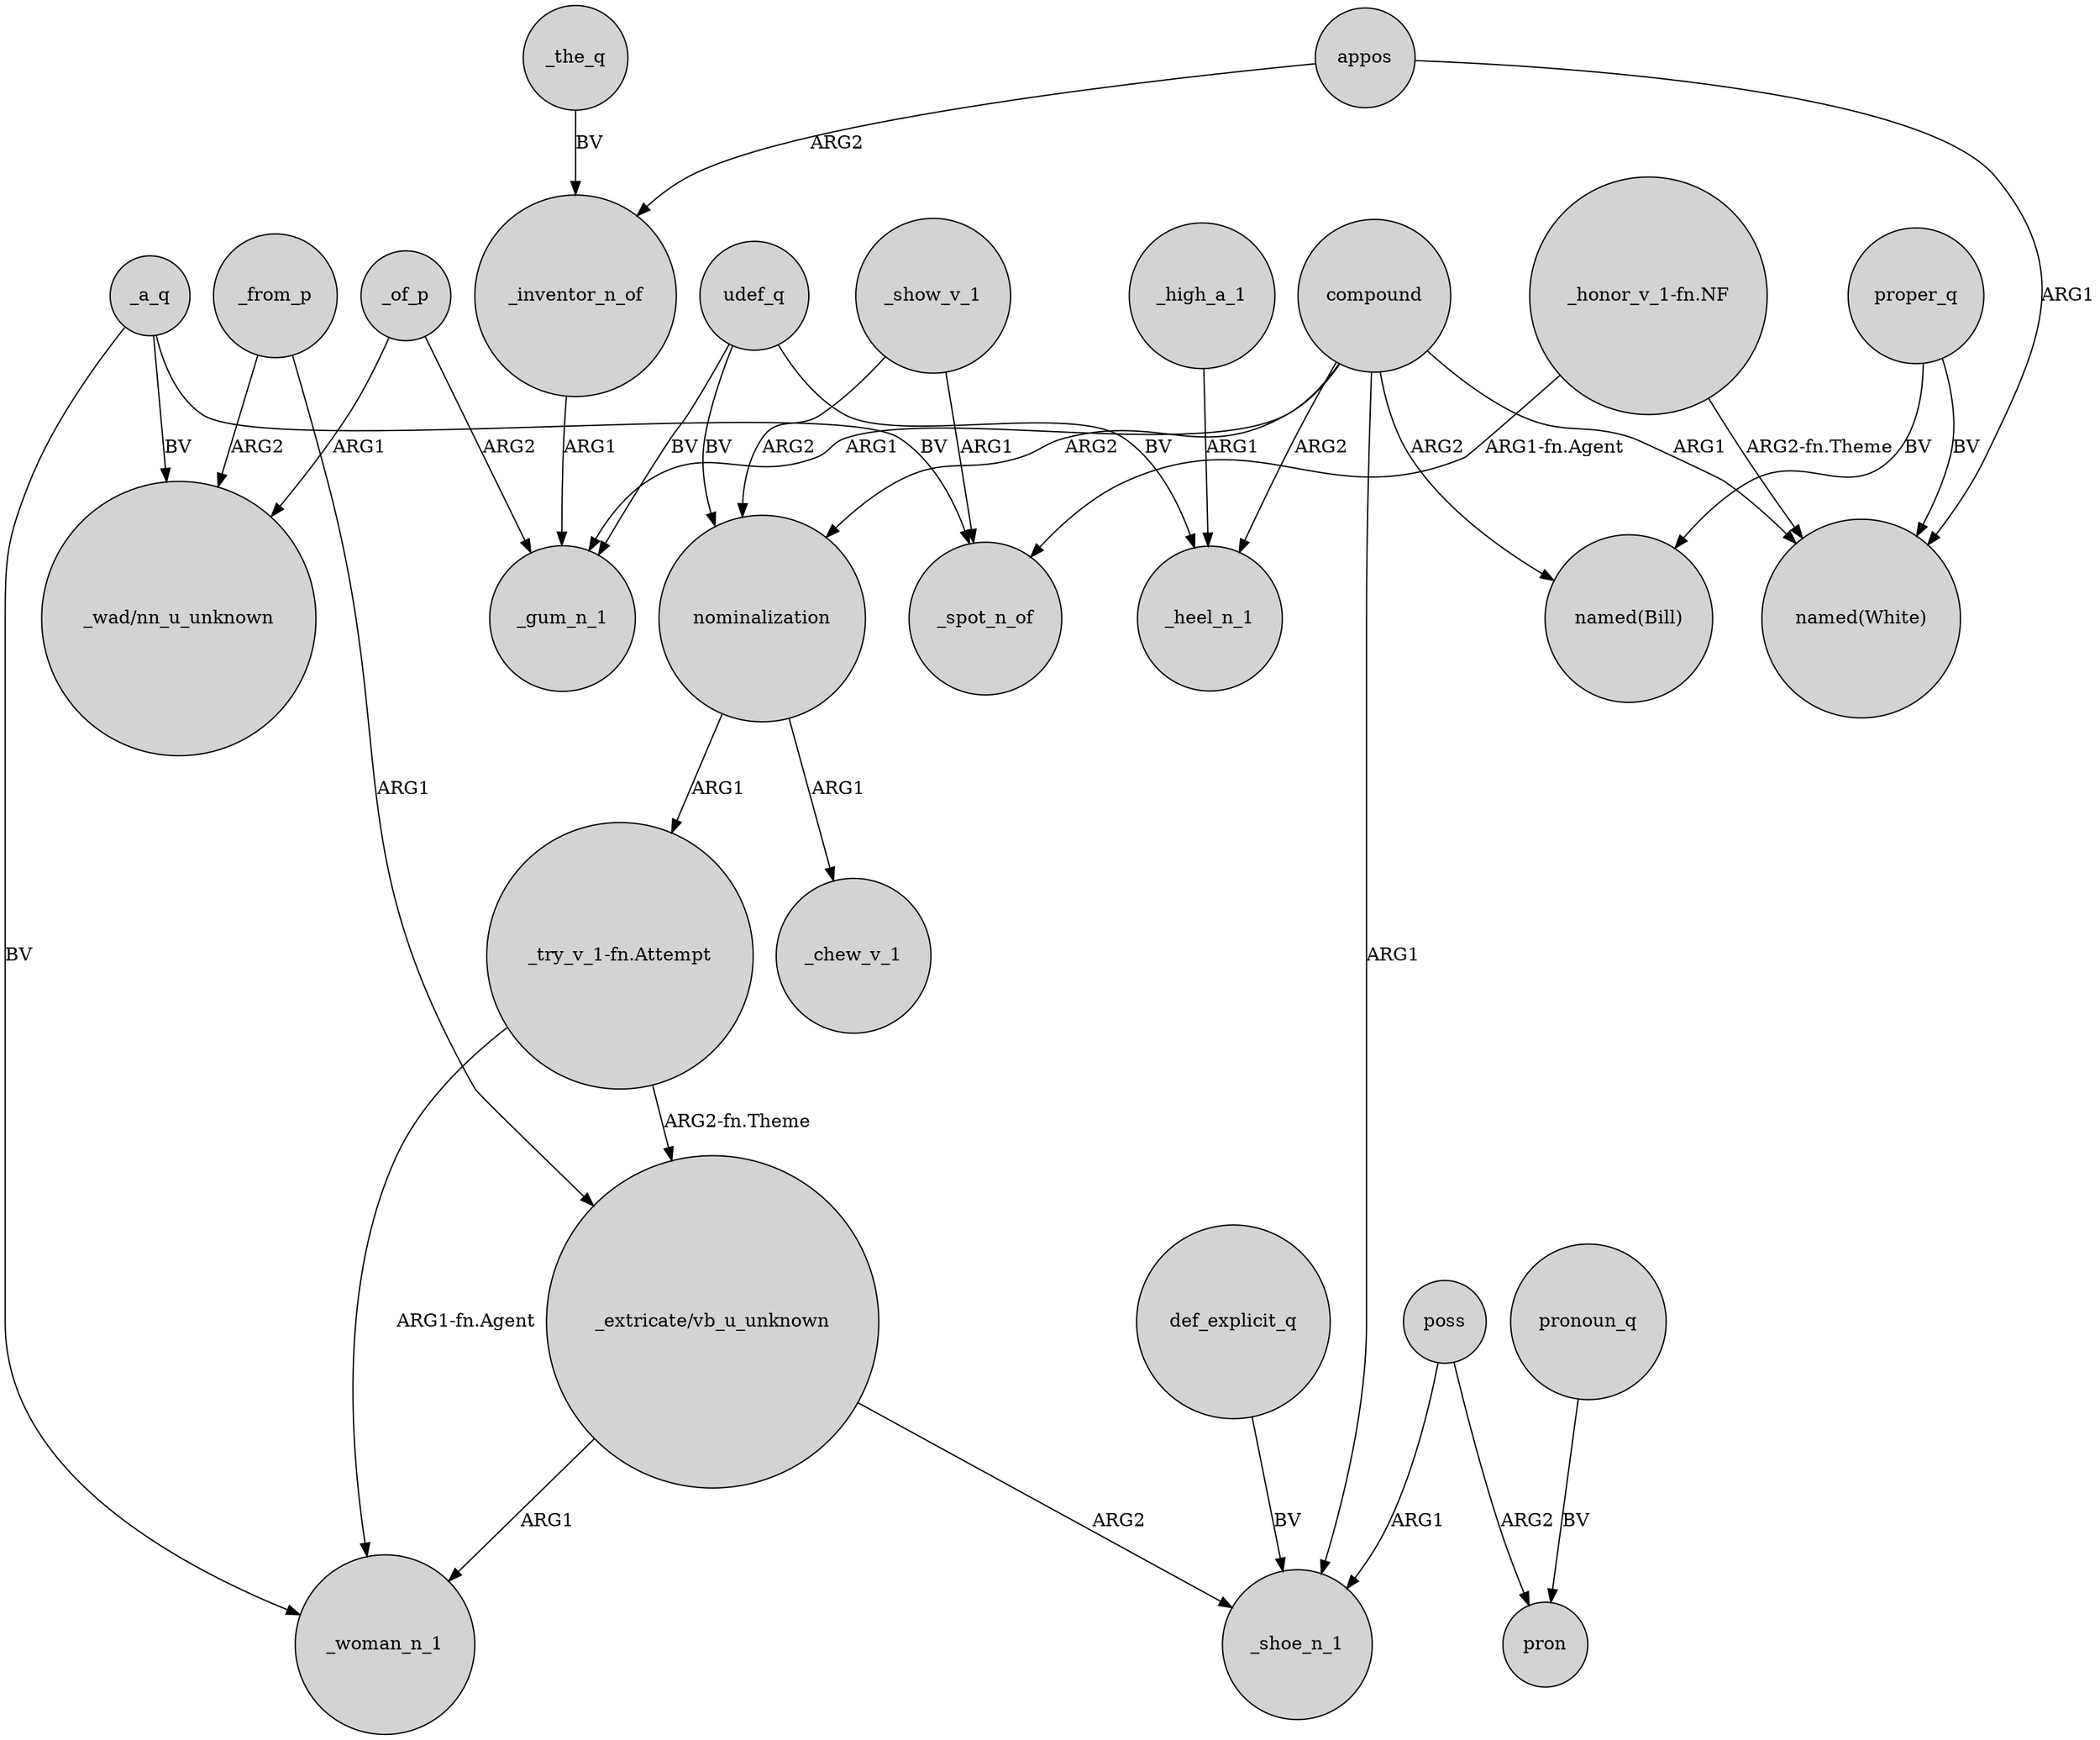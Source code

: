 digraph {
	node [shape=circle style=filled]
	"_extricate/vb_u_unknown" -> _shoe_n_1 [label=ARG2]
	compound -> _gum_n_1 [label=ARG1]
	_a_q -> "_wad/nn_u_unknown" [label=BV]
	poss -> pron [label=ARG2]
	"_extricate/vb_u_unknown" -> _woman_n_1 [label=ARG1]
	_of_p -> _gum_n_1 [label=ARG2]
	_from_p -> "_wad/nn_u_unknown" [label=ARG2]
	udef_q -> _heel_n_1 [label=BV]
	proper_q -> "named(Bill)" [label=BV]
	poss -> _shoe_n_1 [label=ARG1]
	appos -> _inventor_n_of [label=ARG2]
	appos -> "named(White)" [label=ARG1]
	compound -> _heel_n_1 [label=ARG2]
	_from_p -> "_extricate/vb_u_unknown" [label=ARG1]
	compound -> nominalization [label=ARG2]
	_inventor_n_of -> _gum_n_1 [label=ARG1]
	proper_q -> "named(White)" [label=BV]
	pronoun_q -> pron [label=BV]
	_high_a_1 -> _heel_n_1 [label=ARG1]
	def_explicit_q -> _shoe_n_1 [label=BV]
	_a_q -> _spot_n_of [label=BV]
	"_honor_v_1-fn.NF" -> _spot_n_of [label="ARG1-fn.Agent"]
	"_try_v_1-fn.Attempt" -> "_extricate/vb_u_unknown" [label="ARG2-fn.Theme"]
	udef_q -> nominalization [label=BV]
	_show_v_1 -> _spot_n_of [label=ARG1]
	compound -> "named(Bill)" [label=ARG2]
	compound -> _shoe_n_1 [label=ARG1]
	udef_q -> _gum_n_1 [label=BV]
	_show_v_1 -> nominalization [label=ARG2]
	nominalization -> _chew_v_1 [label=ARG1]
	"_try_v_1-fn.Attempt" -> _woman_n_1 [label="ARG1-fn.Agent"]
	nominalization -> "_try_v_1-fn.Attempt" [label=ARG1]
	"_honor_v_1-fn.NF" -> "named(White)" [label="ARG2-fn.Theme"]
	_a_q -> _woman_n_1 [label=BV]
	compound -> "named(White)" [label=ARG1]
	_of_p -> "_wad/nn_u_unknown" [label=ARG1]
	_the_q -> _inventor_n_of [label=BV]
}
